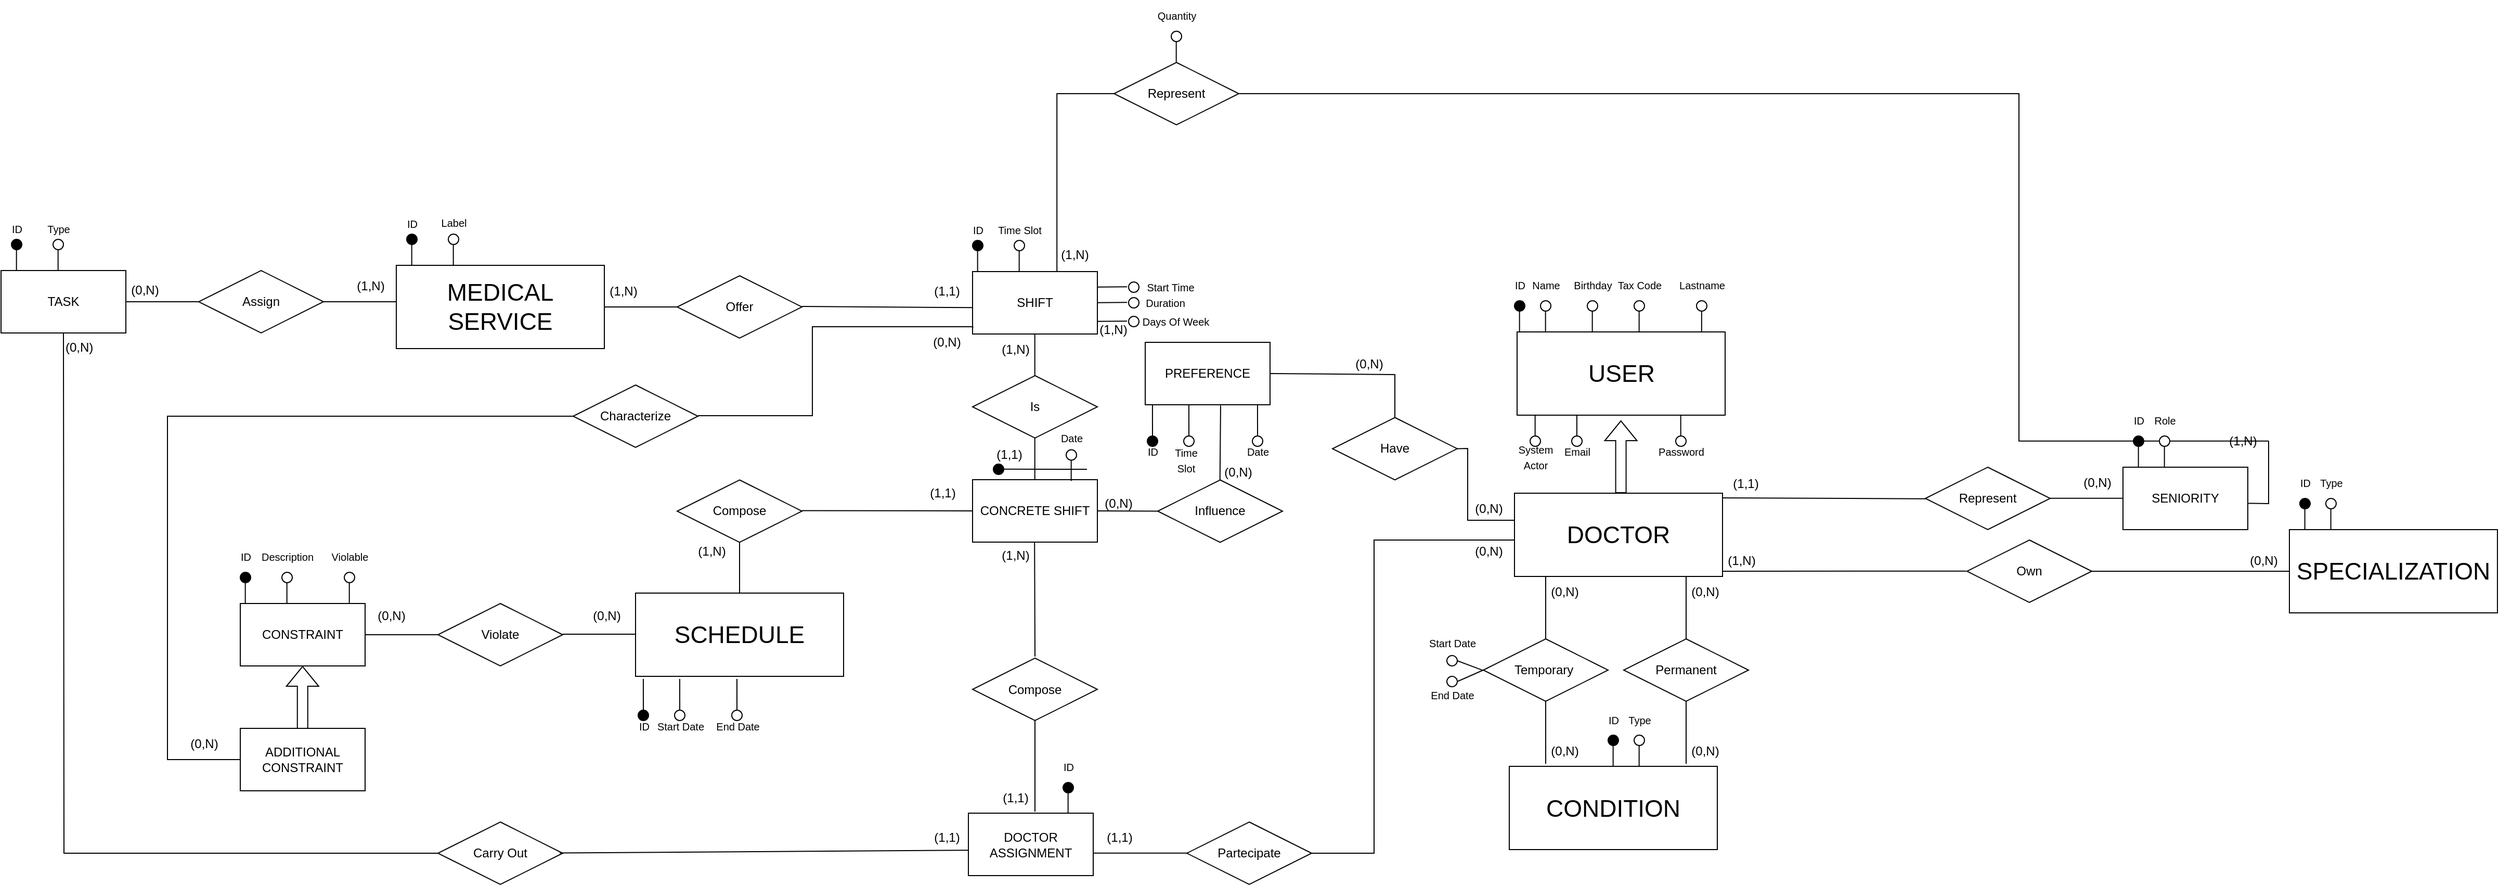 <mxfile version="23.1.6" type="device">
  <diagram id="R2lEEEUBdFMjLlhIrx00" name="Page-1">
    <mxGraphModel dx="2568" dy="450" grid="1" gridSize="10" guides="1" tooltips="1" connect="1" arrows="1" fold="1" page="1" pageScale="1" pageWidth="850" pageHeight="1100" math="0" shadow="0" extFonts="Permanent Marker^https://fonts.googleapis.com/css?family=Permanent+Marker">
      <root>
        <mxCell id="0" />
        <mxCell id="1" parent="0" />
        <mxCell id="GyqNB_QGZYDhcR1YfQ0c-1" value="&lt;font style=&quot;font-size: 23px;&quot;&gt;DOCTOR&lt;/font&gt;" style="whiteSpace=wrap;html=1;align=center;" parent="1" vertex="1">
          <mxGeometry x="-215" y="494" width="200" height="80" as="geometry" />
        </mxCell>
        <mxCell id="PNv33rmoJmEbJsV9aE_i-12" value="&lt;font style=&quot;font-size: 10px;&quot;&gt;Name&lt;br&gt;&lt;/font&gt;" style="text;html=1;align=center;verticalAlign=middle;resizable=0;points=[];autosize=1;strokeColor=none;fillColor=none;" parent="1" vertex="1">
          <mxGeometry x="-210" y="279" width="50" height="30" as="geometry" />
        </mxCell>
        <mxCell id="PNv33rmoJmEbJsV9aE_i-19" value="" style="shape=flexArrow;endArrow=classic;html=1;rounded=0;labelBackgroundColor=#000000;fillColor=#FFFFFF;strokeColor=#000000;" parent="1" edge="1">
          <mxGeometry width="50" height="50" relative="1" as="geometry">
            <mxPoint x="-112.7" y="494" as="sourcePoint" />
            <mxPoint x="-112.7" y="424" as="targetPoint" />
          </mxGeometry>
        </mxCell>
        <mxCell id="PNv33rmoJmEbJsV9aE_i-28" value="" style="endArrow=none;html=1;rounded=0;entryX=-0.006;entryY=0.498;entryDx=0;entryDy=0;entryPerimeter=0;" parent="1" target="PNv33rmoJmEbJsV9aE_i-29" edge="1">
          <mxGeometry width="50" height="50" relative="1" as="geometry">
            <mxPoint x="-15" y="568.95" as="sourcePoint" />
            <mxPoint x="50" y="568.95" as="targetPoint" />
          </mxGeometry>
        </mxCell>
        <mxCell id="PNv33rmoJmEbJsV9aE_i-29" value="Own" style="shape=rhombus;perimeter=rhombusPerimeter;whiteSpace=wrap;html=1;align=center;" parent="1" vertex="1">
          <mxGeometry x="220" y="539" width="120" height="60" as="geometry" />
        </mxCell>
        <mxCell id="PNv33rmoJmEbJsV9aE_i-30" value="" style="endArrow=none;html=1;rounded=0;" parent="1" edge="1">
          <mxGeometry width="50" height="50" relative="1" as="geometry">
            <mxPoint x="340" y="569" as="sourcePoint" />
            <mxPoint x="530" y="569" as="targetPoint" />
          </mxGeometry>
        </mxCell>
        <mxCell id="PNv33rmoJmEbJsV9aE_i-31" value="&lt;font style=&quot;font-size: 23px;&quot;&gt;SPECIALIZATION&lt;/font&gt;" style="whiteSpace=wrap;html=1;align=center;" parent="1" vertex="1">
          <mxGeometry x="530" y="529" width="200" height="80" as="geometry" />
        </mxCell>
        <mxCell id="PNv33rmoJmEbJsV9aE_i-32" value="(1,N)" style="text;html=1;align=center;verticalAlign=middle;resizable=0;points=[];autosize=1;strokeColor=none;fillColor=none;" parent="1" vertex="1">
          <mxGeometry x="-22.5" y="544" width="50" height="30" as="geometry" />
        </mxCell>
        <mxCell id="PNv33rmoJmEbJsV9aE_i-33" value="(0,N)" style="text;html=1;align=center;verticalAlign=middle;resizable=0;points=[];autosize=1;strokeColor=none;fillColor=none;" parent="1" vertex="1">
          <mxGeometry x="480" y="544" width="50" height="30" as="geometry" />
        </mxCell>
        <mxCell id="PNv33rmoJmEbJsV9aE_i-34" value="TASK" style="rounded=0;whiteSpace=wrap;html=1;" parent="1" vertex="1">
          <mxGeometry x="-1670" y="280" width="120" height="60" as="geometry" />
        </mxCell>
        <mxCell id="PNv33rmoJmEbJsV9aE_i-65" value="CONCRETE SHIFT" style="rounded=0;whiteSpace=wrap;html=1;" parent="1" vertex="1">
          <mxGeometry x="-736" y="481" width="120" height="60" as="geometry" />
        </mxCell>
        <mxCell id="PNv33rmoJmEbJsV9aE_i-66" value="&lt;font style=&quot;font-size: 23px;&quot;&gt;MEDICAL SERVICE&lt;/font&gt;" style="whiteSpace=wrap;html=1;align=center;" parent="1" vertex="1">
          <mxGeometry x="-1290" y="275" width="200" height="80" as="geometry" />
        </mxCell>
        <mxCell id="PNv33rmoJmEbJsV9aE_i-67" value="" style="endArrow=none;html=1;rounded=0;" parent="1" edge="1">
          <mxGeometry width="50" height="50" relative="1" as="geometry">
            <mxPoint x="-676.14" y="341" as="sourcePoint" />
            <mxPoint x="-676.14" y="381" as="targetPoint" />
          </mxGeometry>
        </mxCell>
        <mxCell id="PNv33rmoJmEbJsV9aE_i-68" value="Is" style="shape=rhombus;perimeter=rhombusPerimeter;whiteSpace=wrap;html=1;align=center;" parent="1" vertex="1">
          <mxGeometry x="-736" y="381" width="120" height="60" as="geometry" />
        </mxCell>
        <mxCell id="PNv33rmoJmEbJsV9aE_i-69" value="" style="endArrow=none;html=1;rounded=0;" parent="1" edge="1">
          <mxGeometry width="50" height="50" relative="1" as="geometry">
            <mxPoint x="-676.14" y="441" as="sourcePoint" />
            <mxPoint x="-676.14" y="481" as="targetPoint" />
          </mxGeometry>
        </mxCell>
        <mxCell id="PNv33rmoJmEbJsV9aE_i-70" value="" style="ellipse;whiteSpace=wrap;html=1;aspect=fixed;fillColor=#000000;" parent="1" vertex="1">
          <mxGeometry x="-716" y="466" width="10" height="10" as="geometry" />
        </mxCell>
        <mxCell id="PNv33rmoJmEbJsV9aE_i-71" value="" style="endArrow=none;html=1;rounded=0;" parent="1" edge="1">
          <mxGeometry width="50" height="50" relative="1" as="geometry">
            <mxPoint x="-706" y="470.88" as="sourcePoint" />
            <mxPoint x="-626" y="471" as="targetPoint" />
          </mxGeometry>
        </mxCell>
        <mxCell id="PNv33rmoJmEbJsV9aE_i-72" value="(1,N)" style="text;html=1;align=center;verticalAlign=middle;resizable=0;points=[];autosize=1;strokeColor=none;fillColor=none;" parent="1" vertex="1">
          <mxGeometry x="-720" y="341" width="50" height="30" as="geometry" />
        </mxCell>
        <mxCell id="PNv33rmoJmEbJsV9aE_i-73" value="(1,1)" style="text;html=1;align=center;verticalAlign=middle;resizable=0;points=[];autosize=1;strokeColor=none;fillColor=none;" parent="1" vertex="1">
          <mxGeometry x="-726" y="442.25" width="50" height="30" as="geometry" />
        </mxCell>
        <mxCell id="PNv33rmoJmEbJsV9aE_i-76" value="Offer" style="shape=rhombus;perimeter=rhombusPerimeter;whiteSpace=wrap;html=1;align=center;" parent="1" vertex="1">
          <mxGeometry x="-1020" y="285" width="120" height="60" as="geometry" />
        </mxCell>
        <mxCell id="PNv33rmoJmEbJsV9aE_i-80" value="SHIFT" style="rounded=0;whiteSpace=wrap;html=1;" parent="1" vertex="1">
          <mxGeometry x="-736" y="281" width="120" height="60" as="geometry" />
        </mxCell>
        <mxCell id="PNv33rmoJmEbJsV9aE_i-99" value="(1,N)" style="text;html=1;align=center;verticalAlign=middle;resizable=0;points=[];autosize=1;strokeColor=none;fillColor=none;" parent="1" vertex="1">
          <mxGeometry x="-663" y="250" width="50" height="30" as="geometry" />
        </mxCell>
        <mxCell id="A-pq6QIkf452v8GSobeY-13" value="" style="ellipse;whiteSpace=wrap;html=1;aspect=fixed;fillColor=#000000;" parent="1" vertex="1">
          <mxGeometry x="-736" y="251" width="10" height="10" as="geometry" />
        </mxCell>
        <mxCell id="A-pq6QIkf452v8GSobeY-14" value="" style="endArrow=none;html=1;rounded=0;" parent="1" edge="1">
          <mxGeometry width="50" height="50" relative="1" as="geometry">
            <mxPoint x="-731.17" y="281" as="sourcePoint" />
            <mxPoint x="-731.17" y="261" as="targetPoint" />
          </mxGeometry>
        </mxCell>
        <mxCell id="A-pq6QIkf452v8GSobeY-15" value="&lt;font style=&quot;font-size: 10px;&quot;&gt;ID&lt;/font&gt;" style="text;html=1;align=center;verticalAlign=middle;resizable=0;points=[];autosize=1;strokeColor=none;fillColor=none;" parent="1" vertex="1">
          <mxGeometry x="-746" y="226" width="30" height="30" as="geometry" />
        </mxCell>
        <mxCell id="A-pq6QIkf452v8GSobeY-16" value="" style="ellipse;whiteSpace=wrap;html=1;aspect=fixed;fillColor=#FFFFFF;" parent="1" vertex="1">
          <mxGeometry x="-696" y="251" width="10" height="10" as="geometry" />
        </mxCell>
        <mxCell id="A-pq6QIkf452v8GSobeY-17" value="" style="endArrow=none;html=1;rounded=0;" parent="1" edge="1">
          <mxGeometry width="50" height="50" relative="1" as="geometry">
            <mxPoint x="-691.17" y="281" as="sourcePoint" />
            <mxPoint x="-691.17" y="261" as="targetPoint" />
          </mxGeometry>
        </mxCell>
        <mxCell id="A-pq6QIkf452v8GSobeY-18" value="&lt;font style=&quot;font-size: 10px;&quot;&gt;Time Slot&lt;/font&gt;" style="text;html=1;align=center;verticalAlign=middle;resizable=0;points=[];autosize=1;strokeColor=none;fillColor=none;" parent="1" vertex="1">
          <mxGeometry x="-726" y="226" width="70" height="30" as="geometry" />
        </mxCell>
        <mxCell id="A-pq6QIkf452v8GSobeY-22" value="" style="ellipse;whiteSpace=wrap;html=1;aspect=fixed;fillColor=#FFFFFF;" parent="1" vertex="1">
          <mxGeometry x="-586" y="291" width="10" height="10" as="geometry" />
        </mxCell>
        <mxCell id="A-pq6QIkf452v8GSobeY-23" value="" style="endArrow=none;html=1;rounded=0;exitX=-0.14;exitY=0.464;exitDx=0;exitDy=0;exitPerimeter=0;" parent="1" source="A-pq6QIkf452v8GSobeY-22" edge="1">
          <mxGeometry width="50" height="50" relative="1" as="geometry">
            <mxPoint x="-591.17" y="295.92" as="sourcePoint" />
            <mxPoint x="-616" y="295.92" as="targetPoint" />
          </mxGeometry>
        </mxCell>
        <mxCell id="A-pq6QIkf452v8GSobeY-24" value="&lt;font style=&quot;font-size: 10px;&quot;&gt;Start Time&lt;/font&gt;" style="text;html=1;align=center;verticalAlign=middle;resizable=0;points=[];autosize=1;strokeColor=none;fillColor=none;" parent="1" vertex="1">
          <mxGeometry x="-581" y="281" width="70" height="30" as="geometry" />
        </mxCell>
        <mxCell id="A-pq6QIkf452v8GSobeY-25" value="" style="ellipse;whiteSpace=wrap;html=1;aspect=fixed;fillColor=#FFFFFF;" parent="1" vertex="1">
          <mxGeometry x="-586" y="306" width="10" height="10" as="geometry" />
        </mxCell>
        <mxCell id="A-pq6QIkf452v8GSobeY-26" value="" style="endArrow=none;html=1;rounded=0;exitX=-0.14;exitY=0.464;exitDx=0;exitDy=0;exitPerimeter=0;" parent="1" source="A-pq6QIkf452v8GSobeY-25" edge="1">
          <mxGeometry width="50" height="50" relative="1" as="geometry">
            <mxPoint x="-591.17" y="310.92" as="sourcePoint" />
            <mxPoint x="-616" y="310.92" as="targetPoint" />
          </mxGeometry>
        </mxCell>
        <mxCell id="A-pq6QIkf452v8GSobeY-27" value="&lt;font style=&quot;font-size: 10px;&quot;&gt;Duration&lt;/font&gt;" style="text;html=1;align=center;verticalAlign=middle;resizable=0;points=[];autosize=1;strokeColor=none;fillColor=none;" parent="1" vertex="1">
          <mxGeometry x="-581" y="296" width="60" height="30" as="geometry" />
        </mxCell>
        <mxCell id="A-pq6QIkf452v8GSobeY-31" value="Assign" style="shape=rhombus;perimeter=rhombusPerimeter;whiteSpace=wrap;html=1;align=center;" parent="1" vertex="1">
          <mxGeometry x="-1480" y="280" width="120" height="60" as="geometry" />
        </mxCell>
        <mxCell id="A-pq6QIkf452v8GSobeY-35" value="Represent" style="shape=rhombus;perimeter=rhombusPerimeter;whiteSpace=wrap;html=1;align=center;" parent="1" vertex="1">
          <mxGeometry x="180" y="469" width="120" height="60" as="geometry" />
        </mxCell>
        <mxCell id="A-pq6QIkf452v8GSobeY-36" value="" style="endArrow=none;html=1;rounded=0;" parent="1" edge="1">
          <mxGeometry width="50" height="50" relative="1" as="geometry">
            <mxPoint x="370" y="498.89" as="sourcePoint" />
            <mxPoint x="300" y="498.89" as="targetPoint" />
          </mxGeometry>
        </mxCell>
        <mxCell id="A-pq6QIkf452v8GSobeY-37" value="SENIORITY" style="rounded=0;whiteSpace=wrap;html=1;" parent="1" vertex="1">
          <mxGeometry x="370" y="469" width="120" height="60" as="geometry" />
        </mxCell>
        <mxCell id="A-pq6QIkf452v8GSobeY-38" value="(0,N)" style="text;html=1;align=center;verticalAlign=middle;resizable=0;points=[];autosize=1;strokeColor=none;fillColor=none;" parent="1" vertex="1">
          <mxGeometry x="320" y="469" width="50" height="30" as="geometry" />
        </mxCell>
        <mxCell id="A-pq6QIkf452v8GSobeY-48" value="Represent" style="shape=rhombus;perimeter=rhombusPerimeter;whiteSpace=wrap;html=1;align=center;" parent="1" vertex="1">
          <mxGeometry x="-600" y="80" width="120" height="60" as="geometry" />
        </mxCell>
        <mxCell id="A-pq6QIkf452v8GSobeY-50" value="" style="endArrow=none;html=1;rounded=0;edgeStyle=orthogonalEdgeStyle;entryX=1;entryY=0.5;entryDx=0;entryDy=0;exitX=1.005;exitY=0.495;exitDx=0;exitDy=0;exitPerimeter=0;" parent="1" source="gHW1C3FPwp_I2h7TOFUt-7" edge="1">
          <mxGeometry width="50" height="50" relative="1" as="geometry">
            <mxPoint x="250.6" y="479.7" as="sourcePoint" />
            <mxPoint x="-480" y="110.01" as="targetPoint" />
            <Array as="points">
              <mxPoint x="270" y="110" />
            </Array>
          </mxGeometry>
        </mxCell>
        <mxCell id="A-pq6QIkf452v8GSobeY-52" value="(1,1)" style="text;html=1;align=center;verticalAlign=middle;resizable=0;points=[];autosize=1;strokeColor=none;fillColor=none;" parent="1" vertex="1">
          <mxGeometry x="-786" y="285" width="50" height="30" as="geometry" />
        </mxCell>
        <mxCell id="A-pq6QIkf452v8GSobeY-53" value="" style="ellipse;whiteSpace=wrap;html=1;aspect=fixed;fillColor=#FFFFFF;" parent="1" vertex="1">
          <mxGeometry x="-545" y="50" width="10" height="10" as="geometry" />
        </mxCell>
        <mxCell id="A-pq6QIkf452v8GSobeY-54" value="" style="endArrow=none;html=1;rounded=0;" parent="1" edge="1">
          <mxGeometry width="50" height="50" relative="1" as="geometry">
            <mxPoint x="-540.17" y="80" as="sourcePoint" />
            <mxPoint x="-540.17" y="60" as="targetPoint" />
          </mxGeometry>
        </mxCell>
        <mxCell id="A-pq6QIkf452v8GSobeY-55" value="&lt;span style=&quot;font-size: 10px;&quot;&gt;Quantity&lt;/span&gt;" style="text;html=1;align=center;verticalAlign=middle;resizable=0;points=[];autosize=1;strokeColor=none;fillColor=none;" parent="1" vertex="1">
          <mxGeometry x="-570" y="20" width="60" height="30" as="geometry" />
        </mxCell>
        <mxCell id="A-pq6QIkf452v8GSobeY-56" value="" style="ellipse;whiteSpace=wrap;html=1;aspect=fixed;fillColor=#FFFFFF;" parent="1" vertex="1">
          <mxGeometry x="-586" y="324" width="10" height="10" as="geometry" />
        </mxCell>
        <mxCell id="A-pq6QIkf452v8GSobeY-57" value="" style="endArrow=none;html=1;rounded=0;exitX=-0.14;exitY=0.464;exitDx=0;exitDy=0;exitPerimeter=0;" parent="1" source="A-pq6QIkf452v8GSobeY-56" edge="1">
          <mxGeometry width="50" height="50" relative="1" as="geometry">
            <mxPoint x="-591.17" y="328.92" as="sourcePoint" />
            <mxPoint x="-616" y="328.92" as="targetPoint" />
          </mxGeometry>
        </mxCell>
        <mxCell id="A-pq6QIkf452v8GSobeY-58" value="&lt;font style=&quot;font-size: 10px;&quot;&gt;Days Of Week&lt;/font&gt;" style="text;html=1;align=center;verticalAlign=middle;resizable=0;points=[];autosize=1;strokeColor=none;fillColor=none;" parent="1" vertex="1">
          <mxGeometry x="-586" y="314" width="90" height="30" as="geometry" />
        </mxCell>
        <mxCell id="A-pq6QIkf452v8GSobeY-73" value="&lt;font style=&quot;font-size: 23px;&quot;&gt;CONDITION&lt;/font&gt;" style="whiteSpace=wrap;html=1;align=center;" parent="1" vertex="1">
          <mxGeometry x="-220" y="756.5" width="200" height="80" as="geometry" />
        </mxCell>
        <mxCell id="A-pq6QIkf452v8GSobeY-75" value="" style="ellipse;whiteSpace=wrap;html=1;aspect=fixed;fillColor=#FFFFFF;" parent="1" vertex="1">
          <mxGeometry x="-280" y="650" width="10" height="10" as="geometry" />
        </mxCell>
        <mxCell id="A-pq6QIkf452v8GSobeY-76" value="" style="endArrow=none;html=1;rounded=0;exitX=-0.007;exitY=0.501;exitDx=0;exitDy=0;exitPerimeter=0;entryX=1;entryY=0.5;entryDx=0;entryDy=0;" parent="1" edge="1" target="A-pq6QIkf452v8GSobeY-75" source="zyJOh6czUDk2VCxK8gsp-2">
          <mxGeometry width="50" height="50" relative="1" as="geometry">
            <mxPoint x="-250.0" y="660" as="sourcePoint" />
            <mxPoint x="-250.0" y="640" as="targetPoint" />
          </mxGeometry>
        </mxCell>
        <mxCell id="A-pq6QIkf452v8GSobeY-77" value="&lt;font style=&quot;font-size: 10px;&quot;&gt;Start Date&lt;/font&gt;" style="text;html=1;align=center;verticalAlign=middle;resizable=0;points=[];autosize=1;strokeColor=none;fillColor=none;" parent="1" vertex="1">
          <mxGeometry x="-310" y="622.5" width="70" height="30" as="geometry" />
        </mxCell>
        <mxCell id="A-pq6QIkf452v8GSobeY-78" value="" style="ellipse;whiteSpace=wrap;html=1;aspect=fixed;fillColor=#FFFFFF;" parent="1" vertex="1">
          <mxGeometry x="-280" y="670" width="10" height="10" as="geometry" />
        </mxCell>
        <mxCell id="A-pq6QIkf452v8GSobeY-79" value="" style="endArrow=none;html=1;rounded=0;exitX=1;exitY=0.5;exitDx=0;exitDy=0;entryX=0;entryY=0.5;entryDx=0;entryDy=0;" parent="1" edge="1" target="zyJOh6czUDk2VCxK8gsp-2" source="A-pq6QIkf452v8GSobeY-78">
          <mxGeometry width="50" height="50" relative="1" as="geometry">
            <mxPoint x="-230" y="700" as="sourcePoint" />
            <mxPoint x="-245.0" y="662.5" as="targetPoint" />
          </mxGeometry>
        </mxCell>
        <mxCell id="A-pq6QIkf452v8GSobeY-80" value="&lt;span style=&quot;font-size: 10px;&quot;&gt;End Date&lt;br&gt;&lt;/span&gt;" style="text;html=1;align=center;verticalAlign=middle;resizable=0;points=[];autosize=1;strokeColor=none;fillColor=none;" parent="1" vertex="1">
          <mxGeometry x="-310" y="672.5" width="70" height="30" as="geometry" />
        </mxCell>
        <mxCell id="HNxKLIjDbpaVr-Jhb6Nx-2" value="&lt;font style=&quot;font-size: 23px;&quot;&gt;USER&lt;/font&gt;" style="whiteSpace=wrap;html=1;align=center;" parent="1" vertex="1">
          <mxGeometry x="-212.5" y="339" width="200" height="80" as="geometry" />
        </mxCell>
        <mxCell id="HNxKLIjDbpaVr-Jhb6Nx-3" value="" style="ellipse;whiteSpace=wrap;html=1;aspect=fixed;fillColor=#000000;" parent="1" vertex="1">
          <mxGeometry x="-215" y="309" width="10" height="10" as="geometry" />
        </mxCell>
        <mxCell id="HNxKLIjDbpaVr-Jhb6Nx-4" value="" style="endArrow=none;html=1;rounded=0;" parent="1" edge="1">
          <mxGeometry width="50" height="50" relative="1" as="geometry">
            <mxPoint x="-210.17" y="339" as="sourcePoint" />
            <mxPoint x="-210.17" y="319" as="targetPoint" />
          </mxGeometry>
        </mxCell>
        <mxCell id="HNxKLIjDbpaVr-Jhb6Nx-5" value="" style="ellipse;whiteSpace=wrap;html=1;aspect=fixed;fillColor=#FFFFFF;" parent="1" vertex="1">
          <mxGeometry x="-190" y="309" width="10" height="10" as="geometry" />
        </mxCell>
        <mxCell id="HNxKLIjDbpaVr-Jhb6Nx-6" value="" style="endArrow=none;html=1;rounded=0;" parent="1" edge="1">
          <mxGeometry width="50" height="50" relative="1" as="geometry">
            <mxPoint x="-185.17" y="339" as="sourcePoint" />
            <mxPoint x="-185.17" y="319" as="targetPoint" />
          </mxGeometry>
        </mxCell>
        <mxCell id="HNxKLIjDbpaVr-Jhb6Nx-7" value="" style="ellipse;whiteSpace=wrap;html=1;aspect=fixed;fillColor=#FFFFFF;" parent="1" vertex="1">
          <mxGeometry x="-40" y="309" width="10" height="10" as="geometry" />
        </mxCell>
        <mxCell id="HNxKLIjDbpaVr-Jhb6Nx-8" value="" style="endArrow=none;html=1;rounded=0;" parent="1" edge="1">
          <mxGeometry width="50" height="50" relative="1" as="geometry">
            <mxPoint x="-35.08" y="339" as="sourcePoint" />
            <mxPoint x="-35.08" y="319" as="targetPoint" />
          </mxGeometry>
        </mxCell>
        <mxCell id="HNxKLIjDbpaVr-Jhb6Nx-9" value="&lt;font style=&quot;font-size: 10px;&quot;&gt;ID&lt;/font&gt;" style="text;html=1;align=center;verticalAlign=middle;resizable=0;points=[];autosize=1;strokeColor=none;fillColor=none;" parent="1" vertex="1">
          <mxGeometry x="-225" y="279" width="30" height="30" as="geometry" />
        </mxCell>
        <mxCell id="HNxKLIjDbpaVr-Jhb6Nx-11" value="&lt;font style=&quot;font-size: 10px;&quot;&gt;Lastname&lt;/font&gt;" style="text;html=1;align=center;verticalAlign=middle;resizable=0;points=[];autosize=1;strokeColor=none;fillColor=none;" parent="1" vertex="1">
          <mxGeometry x="-70" y="279" width="70" height="30" as="geometry" />
        </mxCell>
        <mxCell id="HNxKLIjDbpaVr-Jhb6Nx-12" value="" style="ellipse;whiteSpace=wrap;html=1;aspect=fixed;fillColor=#FFFFFF;" parent="1" vertex="1">
          <mxGeometry x="-145" y="309" width="10" height="10" as="geometry" />
        </mxCell>
        <mxCell id="HNxKLIjDbpaVr-Jhb6Nx-13" value="" style="endArrow=none;html=1;rounded=0;" parent="1" edge="1">
          <mxGeometry width="50" height="50" relative="1" as="geometry">
            <mxPoint x="-140.17" y="339" as="sourcePoint" />
            <mxPoint x="-140.17" y="319" as="targetPoint" />
          </mxGeometry>
        </mxCell>
        <mxCell id="HNxKLIjDbpaVr-Jhb6Nx-14" value="&lt;span style=&quot;font-size: 10px;&quot;&gt;Birthday&lt;br&gt;&lt;/span&gt;" style="text;html=1;align=center;verticalAlign=middle;resizable=0;points=[];autosize=1;strokeColor=none;fillColor=none;" parent="1" vertex="1">
          <mxGeometry x="-170" y="279" width="60" height="30" as="geometry" />
        </mxCell>
        <mxCell id="HNxKLIjDbpaVr-Jhb6Nx-15" value="" style="ellipse;whiteSpace=wrap;html=1;aspect=fixed;fillColor=#FFFFFF;" parent="1" vertex="1">
          <mxGeometry x="-100" y="309" width="10" height="10" as="geometry" />
        </mxCell>
        <mxCell id="HNxKLIjDbpaVr-Jhb6Nx-16" value="" style="endArrow=none;html=1;rounded=0;" parent="1" edge="1">
          <mxGeometry width="50" height="50" relative="1" as="geometry">
            <mxPoint x="-95.17" y="339" as="sourcePoint" />
            <mxPoint x="-95.17" y="319" as="targetPoint" />
          </mxGeometry>
        </mxCell>
        <mxCell id="HNxKLIjDbpaVr-Jhb6Nx-17" value="&lt;font style=&quot;font-size: 10px;&quot;&gt;Tax Code&lt;br&gt;&lt;/font&gt;" style="text;html=1;align=center;verticalAlign=middle;resizable=0;points=[];autosize=1;strokeColor=none;fillColor=none;" parent="1" vertex="1">
          <mxGeometry x="-130" y="279" width="70" height="30" as="geometry" />
        </mxCell>
        <mxCell id="HNxKLIjDbpaVr-Jhb6Nx-18" value="" style="ellipse;whiteSpace=wrap;html=1;aspect=fixed;fillColor=#FFFFFF;" parent="1" vertex="1">
          <mxGeometry x="-200" y="439" width="10" height="10" as="geometry" />
        </mxCell>
        <mxCell id="HNxKLIjDbpaVr-Jhb6Nx-19" value="" style="endArrow=none;html=1;rounded=0;" parent="1" edge="1">
          <mxGeometry width="50" height="50" relative="1" as="geometry">
            <mxPoint x="-195.17" y="439" as="sourcePoint" />
            <mxPoint x="-195.17" y="419" as="targetPoint" />
          </mxGeometry>
        </mxCell>
        <mxCell id="HNxKLIjDbpaVr-Jhb6Nx-20" value="&lt;font style=&quot;font-size: 10px;&quot;&gt;System&lt;br&gt;Actor&lt;br&gt;&lt;/font&gt;" style="text;html=1;align=center;verticalAlign=middle;resizable=0;points=[];autosize=1;strokeColor=none;fillColor=none;" parent="1" vertex="1">
          <mxGeometry x="-225" y="439" width="60" height="40" as="geometry" />
        </mxCell>
        <mxCell id="HNxKLIjDbpaVr-Jhb6Nx-21" value="" style="ellipse;whiteSpace=wrap;html=1;aspect=fixed;fillColor=#FFFFFF;" parent="1" vertex="1">
          <mxGeometry x="-160" y="439" width="10" height="10" as="geometry" />
        </mxCell>
        <mxCell id="HNxKLIjDbpaVr-Jhb6Nx-22" value="" style="endArrow=none;html=1;rounded=0;" parent="1" edge="1">
          <mxGeometry width="50" height="50" relative="1" as="geometry">
            <mxPoint x="-155.04" y="439" as="sourcePoint" />
            <mxPoint x="-155.04" y="419" as="targetPoint" />
          </mxGeometry>
        </mxCell>
        <mxCell id="HNxKLIjDbpaVr-Jhb6Nx-23" value="&lt;font style=&quot;font-size: 10px;&quot;&gt;Email&lt;br&gt;&lt;/font&gt;" style="text;html=1;align=center;verticalAlign=middle;resizable=0;points=[];autosize=1;strokeColor=none;fillColor=none;" parent="1" vertex="1">
          <mxGeometry x="-180" y="439" width="50" height="30" as="geometry" />
        </mxCell>
        <mxCell id="HNxKLIjDbpaVr-Jhb6Nx-24" value="" style="ellipse;whiteSpace=wrap;html=1;aspect=fixed;fillColor=#FFFFFF;" parent="1" vertex="1">
          <mxGeometry x="-60" y="439" width="10" height="10" as="geometry" />
        </mxCell>
        <mxCell id="HNxKLIjDbpaVr-Jhb6Nx-25" value="" style="endArrow=none;html=1;rounded=0;" parent="1" edge="1">
          <mxGeometry width="50" height="50" relative="1" as="geometry">
            <mxPoint x="-55.17" y="439" as="sourcePoint" />
            <mxPoint x="-55.17" y="419" as="targetPoint" />
          </mxGeometry>
        </mxCell>
        <mxCell id="HNxKLIjDbpaVr-Jhb6Nx-26" value="&lt;font style=&quot;font-size: 10px;&quot;&gt;Password&lt;br&gt;&lt;/font&gt;" style="text;html=1;align=center;verticalAlign=middle;resizable=0;points=[];autosize=1;strokeColor=none;fillColor=none;" parent="1" vertex="1">
          <mxGeometry x="-90" y="439" width="70" height="30" as="geometry" />
        </mxCell>
        <mxCell id="HNxKLIjDbpaVr-Jhb6Nx-56" value="CONSTRAINT" style="rounded=0;whiteSpace=wrap;html=1;" parent="1" vertex="1">
          <mxGeometry x="-1440" y="600" width="120" height="60" as="geometry" />
        </mxCell>
        <mxCell id="HNxKLIjDbpaVr-Jhb6Nx-57" value="&lt;font style=&quot;font-size: 23px;&quot;&gt;SCHEDULE&lt;/font&gt;" style="whiteSpace=wrap;html=1;align=center;" parent="1" vertex="1">
          <mxGeometry x="-1060" y="590" width="200" height="80" as="geometry" />
        </mxCell>
        <mxCell id="HNxKLIjDbpaVr-Jhb6Nx-60" value="" style="shape=flexArrow;endArrow=classic;html=1;rounded=0;labelBackgroundColor=#000000;fillColor=#FFFFFF;strokeColor=#000000;" parent="1" edge="1">
          <mxGeometry width="50" height="50" relative="1" as="geometry">
            <mxPoint x="-1380.12" y="725.08" as="sourcePoint" />
            <mxPoint x="-1380.12" y="660" as="targetPoint" />
          </mxGeometry>
        </mxCell>
        <mxCell id="HNxKLIjDbpaVr-Jhb6Nx-61" value="" style="endArrow=none;html=1;rounded=0;edgeStyle=orthogonalEdgeStyle;exitX=0.676;exitY=-0.001;exitDx=0;exitDy=0;exitPerimeter=0;" parent="1" source="PNv33rmoJmEbJsV9aE_i-80" edge="1">
          <mxGeometry width="50" height="50" relative="1" as="geometry">
            <mxPoint x="-760" y="110" as="sourcePoint" />
            <mxPoint x="-600" y="110" as="targetPoint" />
            <Array as="points">
              <mxPoint x="-655" y="110" />
            </Array>
          </mxGeometry>
        </mxCell>
        <mxCell id="HNxKLIjDbpaVr-Jhb6Nx-63" value="ADDITIONAL CONSTRAINT" style="rounded=0;whiteSpace=wrap;html=1;" parent="1" vertex="1">
          <mxGeometry x="-1440" y="720" width="120" height="60" as="geometry" />
        </mxCell>
        <mxCell id="HNxKLIjDbpaVr-Jhb6Nx-71" value="" style="endArrow=none;html=1;rounded=0;exitX=1;exitY=0.5;exitDx=0;exitDy=0;entryX=-0.004;entryY=0.578;entryDx=0;entryDy=0;entryPerimeter=0;" parent="1" target="PNv33rmoJmEbJsV9aE_i-80" edge="1">
          <mxGeometry width="50" height="50" relative="1" as="geometry">
            <mxPoint x="-900" y="314.52" as="sourcePoint" />
            <mxPoint x="-830" y="314.52" as="targetPoint" />
          </mxGeometry>
        </mxCell>
        <mxCell id="HNxKLIjDbpaVr-Jhb6Nx-72" value="" style="endArrow=none;html=1;rounded=0;exitX=1;exitY=0.5;exitDx=0;exitDy=0;entryX=0;entryY=0.5;entryDx=0;entryDy=0;" parent="1" edge="1">
          <mxGeometry width="50" height="50" relative="1" as="geometry">
            <mxPoint x="-1090" y="315" as="sourcePoint" />
            <mxPoint x="-1020" y="315" as="targetPoint" />
          </mxGeometry>
        </mxCell>
        <mxCell id="HNxKLIjDbpaVr-Jhb6Nx-73" value="" style="endArrow=none;html=1;rounded=0;exitX=1;exitY=0.5;exitDx=0;exitDy=0;entryX=0;entryY=0.5;entryDx=0;entryDy=0;" parent="1" edge="1">
          <mxGeometry width="50" height="50" relative="1" as="geometry">
            <mxPoint x="-1360" y="310" as="sourcePoint" />
            <mxPoint x="-1290" y="310" as="targetPoint" />
          </mxGeometry>
        </mxCell>
        <mxCell id="HNxKLIjDbpaVr-Jhb6Nx-74" value="" style="endArrow=none;html=1;rounded=0;exitX=1;exitY=0.5;exitDx=0;exitDy=0;entryX=0;entryY=0.5;entryDx=0;entryDy=0;" parent="1" edge="1">
          <mxGeometry width="50" height="50" relative="1" as="geometry">
            <mxPoint x="-1550" y="310" as="sourcePoint" />
            <mxPoint x="-1480" y="310" as="targetPoint" />
          </mxGeometry>
        </mxCell>
        <mxCell id="HNxKLIjDbpaVr-Jhb6Nx-81" value="Compose" style="shape=rhombus;perimeter=rhombusPerimeter;whiteSpace=wrap;html=1;align=center;" parent="1" vertex="1">
          <mxGeometry x="-1020" y="481.25" width="120" height="60" as="geometry" />
        </mxCell>
        <mxCell id="HNxKLIjDbpaVr-Jhb6Nx-83" value="" style="endArrow=none;html=1;rounded=0;exitX=1;exitY=0.5;exitDx=0;exitDy=0;entryX=0;entryY=0.5;entryDx=0;entryDy=0;" parent="1" target="PNv33rmoJmEbJsV9aE_i-65" edge="1">
          <mxGeometry width="50" height="50" relative="1" as="geometry">
            <mxPoint x="-900" y="510.77" as="sourcePoint" />
            <mxPoint x="-830" y="510.77" as="targetPoint" />
          </mxGeometry>
        </mxCell>
        <mxCell id="HNxKLIjDbpaVr-Jhb6Nx-84" value="" style="endArrow=none;html=1;rounded=0;entryX=0;entryY=0.5;entryDx=0;entryDy=0;" parent="1" edge="1">
          <mxGeometry width="50" height="50" relative="1" as="geometry">
            <mxPoint x="-960" y="590" as="sourcePoint" />
            <mxPoint x="-960" y="541.25" as="targetPoint" />
          </mxGeometry>
        </mxCell>
        <mxCell id="HNxKLIjDbpaVr-Jhb6Nx-85" value="Violate" style="shape=rhombus;perimeter=rhombusPerimeter;whiteSpace=wrap;html=1;align=center;" parent="1" vertex="1">
          <mxGeometry x="-1250" y="600" width="120" height="60" as="geometry" />
        </mxCell>
        <mxCell id="HNxKLIjDbpaVr-Jhb6Nx-86" value="" style="endArrow=none;html=1;rounded=0;exitX=1;exitY=0.5;exitDx=0;exitDy=0;entryX=0;entryY=0.5;entryDx=0;entryDy=0;" parent="1" edge="1">
          <mxGeometry width="50" height="50" relative="1" as="geometry">
            <mxPoint x="-1130" y="629.52" as="sourcePoint" />
            <mxPoint x="-1060" y="629.52" as="targetPoint" />
          </mxGeometry>
        </mxCell>
        <mxCell id="HNxKLIjDbpaVr-Jhb6Nx-87" value="" style="endArrow=none;html=1;rounded=0;exitX=1;exitY=0.5;exitDx=0;exitDy=0;entryX=0;entryY=0.5;entryDx=0;entryDy=0;" parent="1" edge="1">
          <mxGeometry width="50" height="50" relative="1" as="geometry">
            <mxPoint x="-1320" y="630" as="sourcePoint" />
            <mxPoint x="-1250" y="630" as="targetPoint" />
          </mxGeometry>
        </mxCell>
        <mxCell id="HNxKLIjDbpaVr-Jhb6Nx-88" value="Characterize" style="shape=rhombus;perimeter=rhombusPerimeter;whiteSpace=wrap;html=1;align=center;" parent="1" vertex="1">
          <mxGeometry x="-1120" y="390" width="120" height="60" as="geometry" />
        </mxCell>
        <mxCell id="HNxKLIjDbpaVr-Jhb6Nx-89" value="" style="endArrow=none;html=1;rounded=0;exitX=1;exitY=0.5;exitDx=0;exitDy=0;entryX=0.002;entryY=0.905;entryDx=0;entryDy=0;edgeStyle=orthogonalEdgeStyle;entryPerimeter=0;" parent="1" target="PNv33rmoJmEbJsV9aE_i-80" edge="1">
          <mxGeometry width="50" height="50" relative="1" as="geometry">
            <mxPoint x="-1000" y="419.52" as="sourcePoint" />
            <mxPoint x="-930" y="419.52" as="targetPoint" />
            <Array as="points">
              <mxPoint x="-890" y="420" />
              <mxPoint x="-890" y="334" />
            </Array>
          </mxGeometry>
        </mxCell>
        <mxCell id="HNxKLIjDbpaVr-Jhb6Nx-90" value="" style="endArrow=none;html=1;rounded=0;exitX=0;exitY=0.5;exitDx=0;exitDy=0;entryX=0;entryY=0.5;entryDx=0;entryDy=0;edgeStyle=orthogonalEdgeStyle;" parent="1" source="HNxKLIjDbpaVr-Jhb6Nx-63" edge="1">
          <mxGeometry width="50" height="50" relative="1" as="geometry">
            <mxPoint x="-1190" y="420" as="sourcePoint" />
            <mxPoint x="-1120" y="420" as="targetPoint" />
            <Array as="points">
              <mxPoint x="-1510" y="750" />
              <mxPoint x="-1510" y="420" />
            </Array>
          </mxGeometry>
        </mxCell>
        <mxCell id="HNxKLIjDbpaVr-Jhb6Nx-96" value="" style="ellipse;whiteSpace=wrap;html=1;aspect=fixed;fillColor=#000000;" parent="1" vertex="1">
          <mxGeometry x="-568" y="439" width="10" height="10" as="geometry" />
        </mxCell>
        <mxCell id="HNxKLIjDbpaVr-Jhb6Nx-97" value="" style="endArrow=none;html=1;rounded=0;" parent="1" edge="1">
          <mxGeometry width="50" height="50" relative="1" as="geometry">
            <mxPoint x="-563" y="439" as="sourcePoint" />
            <mxPoint x="-563.04" y="409" as="targetPoint" />
          </mxGeometry>
        </mxCell>
        <mxCell id="HNxKLIjDbpaVr-Jhb6Nx-98" value="&lt;font style=&quot;font-size: 10px;&quot;&gt;ID&lt;/font&gt;" style="text;html=1;align=center;verticalAlign=middle;resizable=0;points=[];autosize=1;strokeColor=none;fillColor=none;" parent="1" vertex="1">
          <mxGeometry x="-578" y="439" width="30" height="30" as="geometry" />
        </mxCell>
        <mxCell id="HNxKLIjDbpaVr-Jhb6Nx-99" value="" style="ellipse;whiteSpace=wrap;html=1;aspect=fixed;fillColor=#FFFFFF;" parent="1" vertex="1">
          <mxGeometry x="-533" y="439" width="10" height="10" as="geometry" />
        </mxCell>
        <mxCell id="HNxKLIjDbpaVr-Jhb6Nx-100" value="&lt;font style=&quot;font-size: 10px;&quot;&gt;Time&lt;br&gt;Slot&lt;/font&gt;" style="text;html=1;align=center;verticalAlign=middle;resizable=0;points=[];autosize=1;strokeColor=none;fillColor=none;" parent="1" vertex="1">
          <mxGeometry x="-556" y="442.25" width="50" height="40" as="geometry" />
        </mxCell>
        <mxCell id="HNxKLIjDbpaVr-Jhb6Nx-101" value="" style="endArrow=none;html=1;rounded=0;" parent="1" edge="1">
          <mxGeometry width="50" height="50" relative="1" as="geometry">
            <mxPoint x="-528" y="439" as="sourcePoint" />
            <mxPoint x="-528.04" y="409" as="targetPoint" />
          </mxGeometry>
        </mxCell>
        <mxCell id="HNxKLIjDbpaVr-Jhb6Nx-102" value="" style="ellipse;whiteSpace=wrap;html=1;aspect=fixed;fillColor=#FFFFFF;" parent="1" vertex="1">
          <mxGeometry x="-467" y="439" width="10" height="10" as="geometry" />
        </mxCell>
        <mxCell id="HNxKLIjDbpaVr-Jhb6Nx-103" value="" style="endArrow=none;html=1;rounded=0;" parent="1" edge="1">
          <mxGeometry width="50" height="50" relative="1" as="geometry">
            <mxPoint x="-462" y="439" as="sourcePoint" />
            <mxPoint x="-462.04" y="409" as="targetPoint" />
          </mxGeometry>
        </mxCell>
        <mxCell id="HNxKLIjDbpaVr-Jhb6Nx-104" value="&lt;font style=&quot;font-size: 10px;&quot;&gt;Date&lt;/font&gt;" style="text;html=1;align=center;verticalAlign=middle;resizable=0;points=[];autosize=1;strokeColor=none;fillColor=none;" parent="1" vertex="1">
          <mxGeometry x="-482" y="439" width="40" height="30" as="geometry" />
        </mxCell>
        <mxCell id="EmbIB9WHDej4bq0ra2Ar-1" value="" style="endArrow=none;html=1;rounded=0;entryX=0.008;entryY=0.506;entryDx=0;entryDy=0;entryPerimeter=0;" parent="1" target="A-pq6QIkf452v8GSobeY-35" edge="1">
          <mxGeometry width="50" height="50" relative="1" as="geometry">
            <mxPoint x="-15" y="498.52" as="sourcePoint" />
            <mxPoint x="187.5" y="499" as="targetPoint" />
          </mxGeometry>
        </mxCell>
        <mxCell id="zyJOh6czUDk2VCxK8gsp-2" value="Temporary&amp;nbsp;" style="shape=rhombus;perimeter=rhombusPerimeter;whiteSpace=wrap;html=1;align=center;" parent="1" vertex="1">
          <mxGeometry x="-245" y="634" width="120" height="60" as="geometry" />
        </mxCell>
        <mxCell id="zyJOh6czUDk2VCxK8gsp-3" value="" style="endArrow=none;html=1;rounded=0;exitX=1;exitY=0.5;exitDx=0;exitDy=0;entryX=0.5;entryY=0;entryDx=0;entryDy=0;" parent="1" edge="1">
          <mxGeometry width="50" height="50" relative="1" as="geometry">
            <mxPoint x="-185" y="694" as="sourcePoint" />
            <mxPoint x="-185" y="754" as="targetPoint" />
          </mxGeometry>
        </mxCell>
        <mxCell id="zyJOh6czUDk2VCxK8gsp-4" value="" style="endArrow=none;html=1;rounded=0;exitX=1;exitY=0.5;exitDx=0;exitDy=0;entryX=0.5;entryY=0;entryDx=0;entryDy=0;" parent="1" edge="1">
          <mxGeometry width="50" height="50" relative="1" as="geometry">
            <mxPoint x="-185" y="574" as="sourcePoint" />
            <mxPoint x="-185" y="634" as="targetPoint" />
          </mxGeometry>
        </mxCell>
        <mxCell id="zyJOh6czUDk2VCxK8gsp-6" value="" style="ellipse;whiteSpace=wrap;html=1;aspect=fixed;fillColor=#000000;" parent="1" vertex="1">
          <mxGeometry x="540" y="499" width="10" height="10" as="geometry" />
        </mxCell>
        <mxCell id="zyJOh6czUDk2VCxK8gsp-7" value="" style="endArrow=none;html=1;rounded=0;" parent="1" edge="1">
          <mxGeometry width="50" height="50" relative="1" as="geometry">
            <mxPoint x="544.83" y="529" as="sourcePoint" />
            <mxPoint x="544.83" y="509" as="targetPoint" />
          </mxGeometry>
        </mxCell>
        <mxCell id="zyJOh6czUDk2VCxK8gsp-8" value="" style="ellipse;whiteSpace=wrap;html=1;aspect=fixed;fillColor=#FFFFFF;" parent="1" vertex="1">
          <mxGeometry x="565" y="499" width="10" height="10" as="geometry" />
        </mxCell>
        <mxCell id="zyJOh6czUDk2VCxK8gsp-9" value="" style="endArrow=none;html=1;rounded=0;" parent="1" edge="1">
          <mxGeometry width="50" height="50" relative="1" as="geometry">
            <mxPoint x="569.83" y="529" as="sourcePoint" />
            <mxPoint x="569.83" y="509" as="targetPoint" />
          </mxGeometry>
        </mxCell>
        <mxCell id="zyJOh6czUDk2VCxK8gsp-10" value="&lt;font style=&quot;font-size: 10px;&quot;&gt;ID&lt;/font&gt;" style="text;html=1;align=center;verticalAlign=middle;resizable=0;points=[];autosize=1;strokeColor=none;fillColor=none;" parent="1" vertex="1">
          <mxGeometry x="530" y="469" width="30" height="30" as="geometry" />
        </mxCell>
        <mxCell id="zyJOh6czUDk2VCxK8gsp-11" value="&lt;font style=&quot;font-size: 10px;&quot;&gt;Type&lt;/font&gt;" style="text;html=1;align=center;verticalAlign=middle;resizable=0;points=[];autosize=1;strokeColor=none;fillColor=none;" parent="1" vertex="1">
          <mxGeometry x="545" y="469" width="50" height="30" as="geometry" />
        </mxCell>
        <mxCell id="zyJOh6czUDk2VCxK8gsp-18" value="" style="ellipse;whiteSpace=wrap;html=1;aspect=fixed;fillColor=#000000;" parent="1" vertex="1">
          <mxGeometry x="-1057.5" y="702.5" width="10" height="10" as="geometry" />
        </mxCell>
        <mxCell id="zyJOh6czUDk2VCxK8gsp-19" value="" style="endArrow=none;html=1;rounded=0;" parent="1" edge="1">
          <mxGeometry width="50" height="50" relative="1" as="geometry">
            <mxPoint x="-1052.5" y="702.5" as="sourcePoint" />
            <mxPoint x="-1052.54" y="672.5" as="targetPoint" />
          </mxGeometry>
        </mxCell>
        <mxCell id="zyJOh6czUDk2VCxK8gsp-20" value="&lt;font style=&quot;font-size: 10px;&quot;&gt;ID&lt;/font&gt;" style="text;html=1;align=center;verticalAlign=middle;resizable=0;points=[];autosize=1;strokeColor=none;fillColor=none;" parent="1" vertex="1">
          <mxGeometry x="-1067.5" y="702.5" width="30" height="30" as="geometry" />
        </mxCell>
        <mxCell id="zyJOh6czUDk2VCxK8gsp-21" value="" style="ellipse;whiteSpace=wrap;html=1;aspect=fixed;fillColor=#FFFFFF;" parent="1" vertex="1">
          <mxGeometry x="-1022.5" y="702.5" width="10" height="10" as="geometry" />
        </mxCell>
        <mxCell id="zyJOh6czUDk2VCxK8gsp-22" value="&lt;font style=&quot;font-size: 10px;&quot;&gt;Start Date&lt;/font&gt;" style="text;html=1;align=center;verticalAlign=middle;resizable=0;points=[];autosize=1;strokeColor=none;fillColor=none;" parent="1" vertex="1">
          <mxGeometry x="-1052.5" y="702.5" width="70" height="30" as="geometry" />
        </mxCell>
        <mxCell id="zyJOh6czUDk2VCxK8gsp-23" value="" style="endArrow=none;html=1;rounded=0;" parent="1" edge="1">
          <mxGeometry width="50" height="50" relative="1" as="geometry">
            <mxPoint x="-1017.5" y="702.5" as="sourcePoint" />
            <mxPoint x="-1017.54" y="672.5" as="targetPoint" />
          </mxGeometry>
        </mxCell>
        <mxCell id="zyJOh6czUDk2VCxK8gsp-24" value="" style="ellipse;whiteSpace=wrap;html=1;aspect=fixed;fillColor=#FFFFFF;" parent="1" vertex="1">
          <mxGeometry x="-967.5" y="702.5" width="10" height="10" as="geometry" />
        </mxCell>
        <mxCell id="zyJOh6czUDk2VCxK8gsp-25" value="" style="endArrow=none;html=1;rounded=0;" parent="1" edge="1">
          <mxGeometry width="50" height="50" relative="1" as="geometry">
            <mxPoint x="-962.5" y="702.5" as="sourcePoint" />
            <mxPoint x="-962.54" y="672.5" as="targetPoint" />
          </mxGeometry>
        </mxCell>
        <mxCell id="zyJOh6czUDk2VCxK8gsp-32" value="&lt;font style=&quot;font-size: 10px;&quot;&gt;End Date&lt;/font&gt;" style="text;html=1;align=center;verticalAlign=middle;resizable=0;points=[];autosize=1;strokeColor=none;fillColor=none;" parent="1" vertex="1">
          <mxGeometry x="-997.5" y="702.5" width="70" height="30" as="geometry" />
        </mxCell>
        <mxCell id="zyJOh6czUDk2VCxK8gsp-33" value="" style="ellipse;whiteSpace=wrap;html=1;aspect=fixed;fillColor=#000000;" parent="1" vertex="1">
          <mxGeometry x="-1440" y="570" width="10" height="10" as="geometry" />
        </mxCell>
        <mxCell id="zyJOh6czUDk2VCxK8gsp-34" value="" style="endArrow=none;html=1;rounded=0;" parent="1" edge="1">
          <mxGeometry width="50" height="50" relative="1" as="geometry">
            <mxPoint x="-1435.17" y="600" as="sourcePoint" />
            <mxPoint x="-1435.17" y="580" as="targetPoint" />
          </mxGeometry>
        </mxCell>
        <mxCell id="zyJOh6czUDk2VCxK8gsp-35" value="&lt;font style=&quot;font-size: 10px;&quot;&gt;ID&lt;/font&gt;" style="text;html=1;align=center;verticalAlign=middle;resizable=0;points=[];autosize=1;strokeColor=none;fillColor=none;" parent="1" vertex="1">
          <mxGeometry x="-1450" y="540" width="30" height="30" as="geometry" />
        </mxCell>
        <mxCell id="zyJOh6czUDk2VCxK8gsp-36" value="" style="ellipse;whiteSpace=wrap;html=1;aspect=fixed;fillColor=#FFFFFF;" parent="1" vertex="1">
          <mxGeometry x="-1400" y="570" width="10" height="10" as="geometry" />
        </mxCell>
        <mxCell id="zyJOh6czUDk2VCxK8gsp-37" value="" style="endArrow=none;html=1;rounded=0;" parent="1" edge="1">
          <mxGeometry width="50" height="50" relative="1" as="geometry">
            <mxPoint x="-1395.17" y="600" as="sourcePoint" />
            <mxPoint x="-1395.17" y="580" as="targetPoint" />
          </mxGeometry>
        </mxCell>
        <mxCell id="zyJOh6czUDk2VCxK8gsp-38" value="&lt;font style=&quot;font-size: 10px;&quot;&gt;Description&lt;/font&gt;" style="text;html=1;align=center;verticalAlign=middle;resizable=0;points=[];autosize=1;strokeColor=none;fillColor=none;" parent="1" vertex="1">
          <mxGeometry x="-1430" y="540" width="70" height="30" as="geometry" />
        </mxCell>
        <mxCell id="zyJOh6czUDk2VCxK8gsp-39" value="" style="ellipse;whiteSpace=wrap;html=1;aspect=fixed;fillColor=#FFFFFF;" parent="1" vertex="1">
          <mxGeometry x="-1340" y="570" width="10" height="10" as="geometry" />
        </mxCell>
        <mxCell id="zyJOh6czUDk2VCxK8gsp-40" value="" style="endArrow=none;html=1;rounded=0;" parent="1" edge="1">
          <mxGeometry width="50" height="50" relative="1" as="geometry">
            <mxPoint x="-1335.17" y="600" as="sourcePoint" />
            <mxPoint x="-1335.17" y="580" as="targetPoint" />
          </mxGeometry>
        </mxCell>
        <mxCell id="zyJOh6czUDk2VCxK8gsp-41" value="&lt;font style=&quot;font-size: 10px;&quot;&gt;Violable&lt;/font&gt;" style="text;html=1;align=center;verticalAlign=middle;resizable=0;points=[];autosize=1;strokeColor=none;fillColor=none;" parent="1" vertex="1">
          <mxGeometry x="-1365" y="540" width="60" height="30" as="geometry" />
        </mxCell>
        <mxCell id="zyJOh6czUDk2VCxK8gsp-42" value="" style="ellipse;whiteSpace=wrap;html=1;aspect=fixed;fillColor=#FFFFFF;" parent="1" vertex="1">
          <mxGeometry x="-646" y="452.25" width="10" height="10" as="geometry" />
        </mxCell>
        <mxCell id="zyJOh6czUDk2VCxK8gsp-43" value="" style="endArrow=none;html=1;rounded=0;" parent="1" edge="1">
          <mxGeometry width="50" height="50" relative="1" as="geometry">
            <mxPoint x="-641.17" y="482.25" as="sourcePoint" />
            <mxPoint x="-641.17" y="462.25" as="targetPoint" />
          </mxGeometry>
        </mxCell>
        <mxCell id="zyJOh6czUDk2VCxK8gsp-44" value="&lt;font style=&quot;font-size: 10px;&quot;&gt;Date&lt;/font&gt;" style="text;html=1;align=center;verticalAlign=middle;resizable=0;points=[];autosize=1;strokeColor=none;fillColor=none;" parent="1" vertex="1">
          <mxGeometry x="-661" y="426" width="40" height="30" as="geometry" />
        </mxCell>
        <mxCell id="zyJOh6czUDk2VCxK8gsp-50" value="" style="ellipse;whiteSpace=wrap;html=1;aspect=fixed;fillColor=#000000;" parent="1" vertex="1">
          <mxGeometry x="-1280" y="245" width="10" height="10" as="geometry" />
        </mxCell>
        <mxCell id="zyJOh6czUDk2VCxK8gsp-51" value="" style="endArrow=none;html=1;rounded=0;" parent="1" edge="1">
          <mxGeometry width="50" height="50" relative="1" as="geometry">
            <mxPoint x="-1275.17" y="275" as="sourcePoint" />
            <mxPoint x="-1275.17" y="255" as="targetPoint" />
          </mxGeometry>
        </mxCell>
        <mxCell id="zyJOh6czUDk2VCxK8gsp-52" value="&lt;font style=&quot;font-size: 10px;&quot;&gt;ID&lt;/font&gt;" style="text;html=1;align=center;verticalAlign=middle;resizable=0;points=[];autosize=1;strokeColor=none;fillColor=none;" parent="1" vertex="1">
          <mxGeometry x="-1290" y="220" width="30" height="30" as="geometry" />
        </mxCell>
        <mxCell id="zyJOh6czUDk2VCxK8gsp-56" value="(1,N)" style="text;html=1;align=center;verticalAlign=middle;resizable=0;points=[];autosize=1;strokeColor=none;fillColor=none;" parent="1" vertex="1">
          <mxGeometry x="-1097.5" y="285" width="50" height="30" as="geometry" />
        </mxCell>
        <mxCell id="zyJOh6czUDk2VCxK8gsp-58" value="(1,N)" style="text;html=1;align=center;verticalAlign=middle;resizable=0;points=[];autosize=1;strokeColor=none;fillColor=none;" parent="1" vertex="1">
          <mxGeometry x="-1340" y="280" width="50" height="30" as="geometry" />
        </mxCell>
        <mxCell id="zyJOh6czUDk2VCxK8gsp-59" value="(0,N)" style="text;html=1;align=center;verticalAlign=middle;resizable=0;points=[];autosize=1;strokeColor=none;fillColor=none;" parent="1" vertex="1">
          <mxGeometry x="-1557" y="284" width="50" height="30" as="geometry" />
        </mxCell>
        <mxCell id="zyJOh6czUDk2VCxK8gsp-60" value="" style="ellipse;whiteSpace=wrap;html=1;aspect=fixed;fillColor=#000000;" parent="1" vertex="1">
          <mxGeometry x="-1660" y="250" width="10" height="10" as="geometry" />
        </mxCell>
        <mxCell id="zyJOh6czUDk2VCxK8gsp-61" value="" style="endArrow=none;html=1;rounded=0;" parent="1" edge="1">
          <mxGeometry width="50" height="50" relative="1" as="geometry">
            <mxPoint x="-1655.17" y="280" as="sourcePoint" />
            <mxPoint x="-1655.17" y="260" as="targetPoint" />
          </mxGeometry>
        </mxCell>
        <mxCell id="zyJOh6czUDk2VCxK8gsp-62" value="&lt;font style=&quot;font-size: 10px;&quot;&gt;ID&lt;/font&gt;" style="text;html=1;align=center;verticalAlign=middle;resizable=0;points=[];autosize=1;strokeColor=none;fillColor=none;" parent="1" vertex="1">
          <mxGeometry x="-1670" y="225" width="30" height="30" as="geometry" />
        </mxCell>
        <mxCell id="zyJOh6czUDk2VCxK8gsp-63" value="" style="ellipse;whiteSpace=wrap;html=1;aspect=fixed;fillColor=#FFFFFF;" parent="1" vertex="1">
          <mxGeometry x="-1620" y="250" width="10" height="10" as="geometry" />
        </mxCell>
        <mxCell id="zyJOh6czUDk2VCxK8gsp-64" value="" style="endArrow=none;html=1;rounded=0;" parent="1" edge="1">
          <mxGeometry width="50" height="50" relative="1" as="geometry">
            <mxPoint x="-1615.17" y="280" as="sourcePoint" />
            <mxPoint x="-1615.17" y="260" as="targetPoint" />
          </mxGeometry>
        </mxCell>
        <mxCell id="zyJOh6czUDk2VCxK8gsp-65" value="&lt;font style=&quot;font-size: 10px;&quot;&gt;Type&lt;/font&gt;" style="text;html=1;align=center;verticalAlign=middle;resizable=0;points=[];autosize=1;strokeColor=none;fillColor=none;" parent="1" vertex="1">
          <mxGeometry x="-1640" y="225" width="50" height="30" as="geometry" />
        </mxCell>
        <mxCell id="zyJOh6czUDk2VCxK8gsp-66" value="" style="ellipse;whiteSpace=wrap;html=1;aspect=fixed;fillColor=#000000;" parent="1" vertex="1">
          <mxGeometry x="380" y="439" width="10" height="10" as="geometry" />
        </mxCell>
        <mxCell id="zyJOh6czUDk2VCxK8gsp-67" value="" style="endArrow=none;html=1;rounded=0;" parent="1" edge="1">
          <mxGeometry width="50" height="50" relative="1" as="geometry">
            <mxPoint x="384.83" y="469" as="sourcePoint" />
            <mxPoint x="384.83" y="449" as="targetPoint" />
          </mxGeometry>
        </mxCell>
        <mxCell id="zyJOh6czUDk2VCxK8gsp-68" value="" style="ellipse;whiteSpace=wrap;html=1;aspect=fixed;fillColor=#FFFFFF;" parent="1" vertex="1">
          <mxGeometry x="405" y="439" width="10" height="10" as="geometry" />
        </mxCell>
        <mxCell id="zyJOh6czUDk2VCxK8gsp-69" value="" style="endArrow=none;html=1;rounded=0;" parent="1" edge="1">
          <mxGeometry width="50" height="50" relative="1" as="geometry">
            <mxPoint x="409.83" y="469" as="sourcePoint" />
            <mxPoint x="409.83" y="449" as="targetPoint" />
          </mxGeometry>
        </mxCell>
        <mxCell id="zyJOh6czUDk2VCxK8gsp-70" value="&lt;font style=&quot;font-size: 10px;&quot;&gt;ID&lt;/font&gt;" style="text;html=1;align=center;verticalAlign=middle;resizable=0;points=[];autosize=1;strokeColor=none;fillColor=none;" parent="1" vertex="1">
          <mxGeometry x="370" y="409" width="30" height="30" as="geometry" />
        </mxCell>
        <mxCell id="zyJOh6czUDk2VCxK8gsp-71" value="&lt;font style=&quot;font-size: 10px;&quot;&gt;Role&lt;/font&gt;" style="text;html=1;align=center;verticalAlign=middle;resizable=0;points=[];autosize=1;strokeColor=none;fillColor=none;" parent="1" vertex="1">
          <mxGeometry x="390" y="409" width="40" height="30" as="geometry" />
        </mxCell>
        <mxCell id="zyJOh6czUDk2VCxK8gsp-75" value="PREFERENCE" style="rounded=0;whiteSpace=wrap;html=1;" parent="1" vertex="1">
          <mxGeometry x="-570" y="349" width="120" height="60" as="geometry" />
        </mxCell>
        <mxCell id="gHW1C3FPwp_I2h7TOFUt-1" value="(1,1)" style="text;html=1;align=center;verticalAlign=middle;resizable=0;points=[];autosize=1;strokeColor=none;fillColor=none;" parent="1" vertex="1">
          <mxGeometry x="-18" y="470" width="50" height="30" as="geometry" />
        </mxCell>
        <mxCell id="gHW1C3FPwp_I2h7TOFUt-3" value="(0,N)" style="text;html=1;align=center;verticalAlign=middle;resizable=0;points=[];autosize=1;strokeColor=none;fillColor=none;" parent="1" vertex="1">
          <mxGeometry x="-192.5" y="574" width="50" height="30" as="geometry" />
        </mxCell>
        <mxCell id="gHW1C3FPwp_I2h7TOFUt-4" value="(0,N)" style="text;html=1;align=center;verticalAlign=middle;resizable=0;points=[];autosize=1;strokeColor=none;fillColor=none;" parent="1" vertex="1">
          <mxGeometry x="-192.5" y="726.5" width="50" height="30" as="geometry" />
        </mxCell>
        <mxCell id="gHW1C3FPwp_I2h7TOFUt-5" value="(0,N)" style="text;html=1;align=center;verticalAlign=middle;resizable=0;points=[];autosize=1;strokeColor=none;fillColor=none;" parent="1" vertex="1">
          <mxGeometry x="-265" y="494" width="50" height="30" as="geometry" />
        </mxCell>
        <mxCell id="gHW1C3FPwp_I2h7TOFUt-6" value="(0,N)" style="text;html=1;align=center;verticalAlign=middle;resizable=0;points=[];autosize=1;strokeColor=none;fillColor=none;" parent="1" vertex="1">
          <mxGeometry x="-380" y="355" width="50" height="30" as="geometry" />
        </mxCell>
        <mxCell id="gHW1C3FPwp_I2h7TOFUt-8" value="" style="endArrow=none;html=1;rounded=0;edgeStyle=orthogonalEdgeStyle;entryX=1;entryY=0.5;entryDx=0;entryDy=0;exitX=1.005;exitY=0.495;exitDx=0;exitDy=0;exitPerimeter=0;" parent="1" target="gHW1C3FPwp_I2h7TOFUt-7" edge="1">
          <mxGeometry width="50" height="50" relative="1" as="geometry">
            <mxPoint x="490.6" y="503.7" as="sourcePoint" />
            <mxPoint x="-240" y="134.01" as="targetPoint" />
            <Array as="points">
              <mxPoint x="494" y="504" />
              <mxPoint x="510" y="504" />
            </Array>
          </mxGeometry>
        </mxCell>
        <mxCell id="gHW1C3FPwp_I2h7TOFUt-7" value="(1,N)" style="text;html=1;align=center;verticalAlign=middle;resizable=0;points=[];autosize=1;strokeColor=none;fillColor=none;" parent="1" vertex="1">
          <mxGeometry x="460" y="429" width="50" height="30" as="geometry" />
        </mxCell>
        <mxCell id="gHW1C3FPwp_I2h7TOFUt-11" value="&lt;font style=&quot;font-size: 10px;&quot;&gt;Label&lt;/font&gt;" style="text;html=1;align=center;verticalAlign=middle;resizable=0;points=[];autosize=1;strokeColor=none;fillColor=none;" parent="1" vertex="1">
          <mxGeometry x="-1260" y="219" width="50" height="30" as="geometry" />
        </mxCell>
        <mxCell id="gHW1C3FPwp_I2h7TOFUt-12" value="" style="endArrow=none;html=1;rounded=0;" parent="1" edge="1">
          <mxGeometry width="50" height="50" relative="1" as="geometry">
            <mxPoint x="-1235.17" y="275" as="sourcePoint" />
            <mxPoint x="-1235.17" y="255" as="targetPoint" />
          </mxGeometry>
        </mxCell>
        <mxCell id="gHW1C3FPwp_I2h7TOFUt-15" value="" style="ellipse;whiteSpace=wrap;html=1;aspect=fixed;fillColor=#FFFFFF;" parent="1" vertex="1">
          <mxGeometry x="-1240" y="245" width="10" height="10" as="geometry" />
        </mxCell>
        <mxCell id="gHW1C3FPwp_I2h7TOFUt-16" value="(1,N)" style="text;html=1;align=center;verticalAlign=middle;resizable=0;points=[];autosize=1;strokeColor=none;fillColor=none;" parent="1" vertex="1">
          <mxGeometry x="-626" y="322" width="50" height="30" as="geometry" />
        </mxCell>
        <mxCell id="gHW1C3FPwp_I2h7TOFUt-18" value="(0,N)" style="text;html=1;align=center;verticalAlign=middle;resizable=0;points=[];autosize=1;strokeColor=none;fillColor=none;" parent="1" vertex="1">
          <mxGeometry x="-786" y="334" width="50" height="30" as="geometry" />
        </mxCell>
        <mxCell id="gHW1C3FPwp_I2h7TOFUt-19" value="(0,N)" style="text;html=1;align=center;verticalAlign=middle;resizable=0;points=[];autosize=1;strokeColor=none;fillColor=none;" parent="1" vertex="1">
          <mxGeometry x="-1500" y="720" width="50" height="30" as="geometry" />
        </mxCell>
        <mxCell id="gHW1C3FPwp_I2h7TOFUt-20" value="Partecipate" style="shape=rhombus;perimeter=rhombusPerimeter;whiteSpace=wrap;html=1;align=center;" parent="1" vertex="1">
          <mxGeometry x="-530" y="810" width="120" height="60" as="geometry" />
        </mxCell>
        <mxCell id="gHW1C3FPwp_I2h7TOFUt-23" value="" style="endArrow=none;html=1;rounded=0;exitX=1;exitY=0.5;exitDx=0;exitDy=0;entryX=0;entryY=0.5;entryDx=0;entryDy=0;edgeStyle=orthogonalEdgeStyle;" parent="1" source="gHW1C3FPwp_I2h7TOFUt-20" edge="1">
          <mxGeometry width="50" height="50" relative="1" as="geometry">
            <mxPoint x="-280" y="539.0" as="sourcePoint" />
            <mxPoint x="-215" y="539.0" as="targetPoint" />
            <Array as="points">
              <mxPoint x="-350" y="840" />
              <mxPoint x="-350" y="539" />
            </Array>
          </mxGeometry>
        </mxCell>
        <mxCell id="gHW1C3FPwp_I2h7TOFUt-30" value="(0,N)" style="text;html=1;align=center;verticalAlign=middle;resizable=0;points=[];autosize=1;strokeColor=none;fillColor=none;" parent="1" vertex="1">
          <mxGeometry x="-265" y="535" width="50" height="30" as="geometry" />
        </mxCell>
        <mxCell id="gHW1C3FPwp_I2h7TOFUt-32" value="(0,N)" style="text;html=1;align=center;verticalAlign=middle;resizable=0;points=[];autosize=1;strokeColor=none;fillColor=none;" parent="1" vertex="1">
          <mxGeometry x="-1113" y="597" width="50" height="30" as="geometry" />
        </mxCell>
        <mxCell id="gHW1C3FPwp_I2h7TOFUt-35" value="(0,N)" style="text;html=1;align=center;verticalAlign=middle;resizable=0;points=[];autosize=1;strokeColor=none;fillColor=none;" parent="1" vertex="1">
          <mxGeometry x="-1320" y="597" width="50" height="30" as="geometry" />
        </mxCell>
        <mxCell id="gHW1C3FPwp_I2h7TOFUt-36" value="(1,N)" style="text;html=1;align=center;verticalAlign=middle;resizable=0;points=[];autosize=1;strokeColor=none;fillColor=none;" parent="1" vertex="1">
          <mxGeometry x="-1012.5" y="535" width="50" height="30" as="geometry" />
        </mxCell>
        <mxCell id="gHW1C3FPwp_I2h7TOFUt-37" value="(1,1)" style="text;html=1;align=center;verticalAlign=middle;resizable=0;points=[];autosize=1;strokeColor=none;fillColor=none;" parent="1" vertex="1">
          <mxGeometry x="-790" y="479" width="50" height="30" as="geometry" />
        </mxCell>
        <mxCell id="SMcqZamtZe4gIRC6vcW4-1" value="Carry Out" style="shape=rhombus;perimeter=rhombusPerimeter;whiteSpace=wrap;html=1;align=center;" parent="1" vertex="1">
          <mxGeometry x="-1250" y="810" width="120" height="60" as="geometry" />
        </mxCell>
        <mxCell id="SMcqZamtZe4gIRC6vcW4-2" value="" style="endArrow=none;html=1;rounded=0;entryX=0;entryY=0.5;entryDx=0;entryDy=0;edgeStyle=orthogonalEdgeStyle;exitX=0;exitY=0.5;exitDx=0;exitDy=0;" parent="1" source="SMcqZamtZe4gIRC6vcW4-1" edge="1">
          <mxGeometry width="50" height="50" relative="1" as="geometry">
            <mxPoint x="-1610" y="780" as="sourcePoint" />
            <mxPoint x="-1610.0" y="340" as="targetPoint" />
          </mxGeometry>
        </mxCell>
        <mxCell id="SMcqZamtZe4gIRC6vcW4-5" value="&lt;span style=&quot;color: rgb(0, 0, 0); font-family: Helvetica; font-size: 12px; font-style: normal; font-variant-ligatures: normal; font-variant-caps: normal; font-weight: 400; letter-spacing: normal; orphans: 2; text-align: center; text-indent: 0px; text-transform: none; widows: 2; word-spacing: 0px; -webkit-text-stroke-width: 0px; background-color: rgb(251, 251, 251); text-decoration-thickness: initial; text-decoration-style: initial; text-decoration-color: initial; float: none; display: inline !important;&quot;&gt;(0,N)&lt;/span&gt;" style="text;whiteSpace=wrap;html=1;" parent="1" vertex="1">
          <mxGeometry x="-1610" y="340" width="60" height="40" as="geometry" />
        </mxCell>
        <mxCell id="mlNrLaCeJOc_TEQ7Tm2C-1" value="" style="endArrow=none;html=1;rounded=0;entryX=0;entryY=0.5;entryDx=0;entryDy=0;" parent="1" edge="1">
          <mxGeometry width="50" height="50" relative="1" as="geometry">
            <mxPoint x="-676" y="651" as="sourcePoint" />
            <mxPoint x="-676.4" y="541" as="targetPoint" />
          </mxGeometry>
        </mxCell>
        <mxCell id="DWwKbXD7LwpwNCA4Ueh--2" value="DOCTOR ASSIGNMENT" style="rounded=0;whiteSpace=wrap;html=1;" parent="1" vertex="1">
          <mxGeometry x="-740" y="801.5" width="120" height="60" as="geometry" />
        </mxCell>
        <mxCell id="DWwKbXD7LwpwNCA4Ueh--3" value="" style="endArrow=none;html=1;rounded=0;exitX=1;exitY=0.5;exitDx=0;exitDy=0;entryX=0.001;entryY=0.593;entryDx=0;entryDy=0;entryPerimeter=0;" parent="1" target="DWwKbXD7LwpwNCA4Ueh--2" edge="1">
          <mxGeometry width="50" height="50" relative="1" as="geometry">
            <mxPoint x="-1133" y="839.76" as="sourcePoint" />
            <mxPoint x="-1063" y="839.76" as="targetPoint" />
          </mxGeometry>
        </mxCell>
        <mxCell id="DWwKbXD7LwpwNCA4Ueh--4" value="(1,1)" style="text;html=1;align=center;verticalAlign=middle;resizable=0;points=[];autosize=1;strokeColor=none;fillColor=none;" parent="1" vertex="1">
          <mxGeometry x="-720" y="771.5" width="50" height="30" as="geometry" />
        </mxCell>
        <mxCell id="DWwKbXD7LwpwNCA4Ueh--5" value="" style="endArrow=none;html=1;rounded=0;exitX=1;exitY=0.5;exitDx=0;exitDy=0;" parent="1" edge="1">
          <mxGeometry width="50" height="50" relative="1" as="geometry">
            <mxPoint x="-620" y="839.89" as="sourcePoint" />
            <mxPoint x="-529" y="839.89" as="targetPoint" />
          </mxGeometry>
        </mxCell>
        <mxCell id="DWwKbXD7LwpwNCA4Ueh--6" value="Compose" style="shape=rhombus;perimeter=rhombusPerimeter;whiteSpace=wrap;html=1;align=center;" parent="1" vertex="1">
          <mxGeometry x="-736" y="652.5" width="120" height="60" as="geometry" />
        </mxCell>
        <mxCell id="DWwKbXD7LwpwNCA4Ueh--7" value="" style="endArrow=none;html=1;rounded=0;entryX=0;entryY=0.5;entryDx=0;entryDy=0;" parent="1" edge="1">
          <mxGeometry width="50" height="50" relative="1" as="geometry">
            <mxPoint x="-676" y="800" as="sourcePoint" />
            <mxPoint x="-676" y="712.5" as="targetPoint" />
          </mxGeometry>
        </mxCell>
        <mxCell id="DWwKbXD7LwpwNCA4Ueh--8" value="Have" style="shape=rhombus;perimeter=rhombusPerimeter;whiteSpace=wrap;html=1;align=center;" parent="1" vertex="1">
          <mxGeometry x="-390" y="421.25" width="120" height="60" as="geometry" />
        </mxCell>
        <mxCell id="DWwKbXD7LwpwNCA4Ueh--9" value="Influence" style="shape=rhombus;perimeter=rhombusPerimeter;whiteSpace=wrap;html=1;align=center;" parent="1" vertex="1">
          <mxGeometry x="-558" y="481.25" width="120" height="60" as="geometry" />
        </mxCell>
        <mxCell id="DWwKbXD7LwpwNCA4Ueh--10" value="" style="endArrow=none;html=1;rounded=0;exitX=1;exitY=0.5;exitDx=0;exitDy=0;entryX=0;entryY=0.5;entryDx=0;entryDy=0;" parent="1" target="DWwKbXD7LwpwNCA4Ueh--9" edge="1">
          <mxGeometry width="50" height="50" relative="1" as="geometry">
            <mxPoint x="-616" y="511.01" as="sourcePoint" />
            <mxPoint x="-580" y="511" as="targetPoint" />
          </mxGeometry>
        </mxCell>
        <mxCell id="DWwKbXD7LwpwNCA4Ueh--12" value="" style="endArrow=none;html=1;rounded=0;exitX=1;exitY=0.5;exitDx=0;exitDy=0;" parent="1" source="DWwKbXD7LwpwNCA4Ueh--8" edge="1">
          <mxGeometry width="50" height="50" relative="1" as="geometry">
            <mxPoint x="-270" y="470.01" as="sourcePoint" />
            <mxPoint x="-260" y="480" as="targetPoint" />
            <Array as="points">
              <mxPoint x="-260" y="451" />
            </Array>
          </mxGeometry>
        </mxCell>
        <mxCell id="DWwKbXD7LwpwNCA4Ueh--13" value="" style="endArrow=none;html=1;rounded=0;exitX=1;exitY=0.5;exitDx=0;exitDy=0;entryX=0.5;entryY=0;entryDx=0;entryDy=0;" parent="1" source="zyJOh6czUDk2VCxK8gsp-75" target="DWwKbXD7LwpwNCA4Ueh--8" edge="1">
          <mxGeometry width="50" height="50" relative="1" as="geometry">
            <mxPoint x="-410" y="378.87" as="sourcePoint" />
            <mxPoint x="-370" y="378.86" as="targetPoint" />
            <Array as="points">
              <mxPoint x="-330" y="380" />
            </Array>
          </mxGeometry>
        </mxCell>
        <mxCell id="DWwKbXD7LwpwNCA4Ueh--15" value="" style="endArrow=none;html=1;rounded=0;exitX=0.454;exitY=1.013;exitDx=0;exitDy=0;exitPerimeter=0;" parent="1" edge="1">
          <mxGeometry width="50" height="50" relative="1" as="geometry">
            <mxPoint x="-497.52" y="409.78" as="sourcePoint" />
            <mxPoint x="-498.14" y="481.25" as="targetPoint" />
          </mxGeometry>
        </mxCell>
        <mxCell id="j2FIZQckgHaVUrBOM_BC-1" value="(1,N)" style="text;html=1;align=center;verticalAlign=middle;resizable=0;points=[];autosize=1;strokeColor=none;fillColor=none;" parent="1" vertex="1">
          <mxGeometry x="-720" y="539" width="50" height="30" as="geometry" />
        </mxCell>
        <mxCell id="j2FIZQckgHaVUrBOM_BC-2" value="" style="endArrow=none;html=1;rounded=0;" parent="1" edge="1">
          <mxGeometry width="50" height="50" relative="1" as="geometry">
            <mxPoint x="-260" y="480" as="sourcePoint" />
            <mxPoint x="-215" y="520" as="targetPoint" />
            <Array as="points">
              <mxPoint x="-260" y="520" />
            </Array>
          </mxGeometry>
        </mxCell>
        <mxCell id="4tMC8dcmfUvsMzGjJmX2-1" value="(0,N)" style="text;html=1;align=center;verticalAlign=middle;resizable=0;points=[];autosize=1;strokeColor=none;fillColor=none;" parent="1" vertex="1">
          <mxGeometry x="-506" y="459" width="50" height="30" as="geometry" />
        </mxCell>
        <mxCell id="4tMC8dcmfUvsMzGjJmX2-2" value="(0,N)" style="text;html=1;align=center;verticalAlign=middle;resizable=0;points=[];autosize=1;strokeColor=none;fillColor=none;" parent="1" vertex="1">
          <mxGeometry x="-621" y="489" width="50" height="30" as="geometry" />
        </mxCell>
        <mxCell id="4tMC8dcmfUvsMzGjJmX2-3" value="(1,1)" style="text;html=1;align=center;verticalAlign=middle;resizable=0;points=[];autosize=1;strokeColor=none;fillColor=none;" parent="1" vertex="1">
          <mxGeometry x="-786" y="810" width="50" height="30" as="geometry" />
        </mxCell>
        <mxCell id="4tMC8dcmfUvsMzGjJmX2-4" value="" style="ellipse;whiteSpace=wrap;html=1;aspect=fixed;fillColor=#000000;" parent="1" vertex="1">
          <mxGeometry x="-649" y="772" width="10" height="10" as="geometry" />
        </mxCell>
        <mxCell id="4tMC8dcmfUvsMzGjJmX2-5" value="" style="endArrow=none;html=1;rounded=0;" parent="1" edge="1">
          <mxGeometry width="50" height="50" relative="1" as="geometry">
            <mxPoint x="-644.17" y="802" as="sourcePoint" />
            <mxPoint x="-644.17" y="782" as="targetPoint" />
          </mxGeometry>
        </mxCell>
        <mxCell id="4tMC8dcmfUvsMzGjJmX2-8" value="&lt;font style=&quot;font-size: 10px;&quot;&gt;ID&lt;/font&gt;" style="text;html=1;align=center;verticalAlign=middle;resizable=0;points=[];autosize=1;strokeColor=none;fillColor=none;" parent="1" vertex="1">
          <mxGeometry x="-659" y="742" width="30" height="30" as="geometry" />
        </mxCell>
        <mxCell id="4tMC8dcmfUvsMzGjJmX2-10" value="(1,1)" style="text;html=1;align=center;verticalAlign=middle;resizable=0;points=[];autosize=1;strokeColor=none;fillColor=none;" parent="1" vertex="1">
          <mxGeometry x="-620" y="810" width="50" height="30" as="geometry" />
        </mxCell>
        <mxCell id="dfInslw8eaIBrBYx2kjh-1" value="Permanent" style="shape=rhombus;perimeter=rhombusPerimeter;whiteSpace=wrap;html=1;align=center;" vertex="1" parent="1">
          <mxGeometry x="-110" y="634" width="120" height="60" as="geometry" />
        </mxCell>
        <mxCell id="dfInslw8eaIBrBYx2kjh-2" value="" style="endArrow=none;html=1;rounded=0;exitX=1;exitY=0.5;exitDx=0;exitDy=0;entryX=0.5;entryY=0;entryDx=0;entryDy=0;" edge="1" parent="1">
          <mxGeometry width="50" height="50" relative="1" as="geometry">
            <mxPoint x="-50" y="694" as="sourcePoint" />
            <mxPoint x="-50" y="754" as="targetPoint" />
          </mxGeometry>
        </mxCell>
        <mxCell id="dfInslw8eaIBrBYx2kjh-3" value="" style="endArrow=none;html=1;rounded=0;exitX=1;exitY=0.5;exitDx=0;exitDy=0;entryX=0.5;entryY=0;entryDx=0;entryDy=0;" edge="1" parent="1">
          <mxGeometry width="50" height="50" relative="1" as="geometry">
            <mxPoint x="-50" y="574" as="sourcePoint" />
            <mxPoint x="-50" y="634" as="targetPoint" />
          </mxGeometry>
        </mxCell>
        <mxCell id="dfInslw8eaIBrBYx2kjh-4" value="(0,N)" style="text;html=1;align=center;verticalAlign=middle;resizable=0;points=[];autosize=1;strokeColor=none;fillColor=none;" vertex="1" parent="1">
          <mxGeometry x="-57.5" y="574" width="50" height="30" as="geometry" />
        </mxCell>
        <mxCell id="dfInslw8eaIBrBYx2kjh-5" value="(0,N)" style="text;html=1;align=center;verticalAlign=middle;resizable=0;points=[];autosize=1;strokeColor=none;fillColor=none;" vertex="1" parent="1">
          <mxGeometry x="-57.5" y="726.5" width="50" height="30" as="geometry" />
        </mxCell>
        <mxCell id="dfInslw8eaIBrBYx2kjh-8" value="&lt;font style=&quot;font-size: 10px;&quot;&gt;Type&lt;br&gt;&lt;/font&gt;" style="text;html=1;align=center;verticalAlign=middle;resizable=0;points=[];autosize=1;strokeColor=none;fillColor=none;" vertex="1" parent="1">
          <mxGeometry x="-120" y="696.5" width="50" height="30" as="geometry" />
        </mxCell>
        <mxCell id="dfInslw8eaIBrBYx2kjh-9" value="" style="ellipse;whiteSpace=wrap;html=1;aspect=fixed;fillColor=#000000;" vertex="1" parent="1">
          <mxGeometry x="-125" y="726.5" width="10" height="10" as="geometry" />
        </mxCell>
        <mxCell id="dfInslw8eaIBrBYx2kjh-10" value="" style="endArrow=none;html=1;rounded=0;" edge="1" parent="1">
          <mxGeometry width="50" height="50" relative="1" as="geometry">
            <mxPoint x="-120.17" y="756.5" as="sourcePoint" />
            <mxPoint x="-120.17" y="736.5" as="targetPoint" />
          </mxGeometry>
        </mxCell>
        <mxCell id="dfInslw8eaIBrBYx2kjh-11" value="" style="ellipse;whiteSpace=wrap;html=1;aspect=fixed;fillColor=#FFFFFF;" vertex="1" parent="1">
          <mxGeometry x="-100" y="726.5" width="10" height="10" as="geometry" />
        </mxCell>
        <mxCell id="dfInslw8eaIBrBYx2kjh-12" value="" style="endArrow=none;html=1;rounded=0;" edge="1" parent="1">
          <mxGeometry width="50" height="50" relative="1" as="geometry">
            <mxPoint x="-95.17" y="756.5" as="sourcePoint" />
            <mxPoint x="-95.17" y="736.5" as="targetPoint" />
          </mxGeometry>
        </mxCell>
        <mxCell id="dfInslw8eaIBrBYx2kjh-13" value="&lt;font style=&quot;font-size: 10px;&quot;&gt;ID&lt;/font&gt;" style="text;html=1;align=center;verticalAlign=middle;resizable=0;points=[];autosize=1;strokeColor=none;fillColor=none;" vertex="1" parent="1">
          <mxGeometry x="-135" y="696.5" width="30" height="30" as="geometry" />
        </mxCell>
      </root>
    </mxGraphModel>
  </diagram>
</mxfile>
